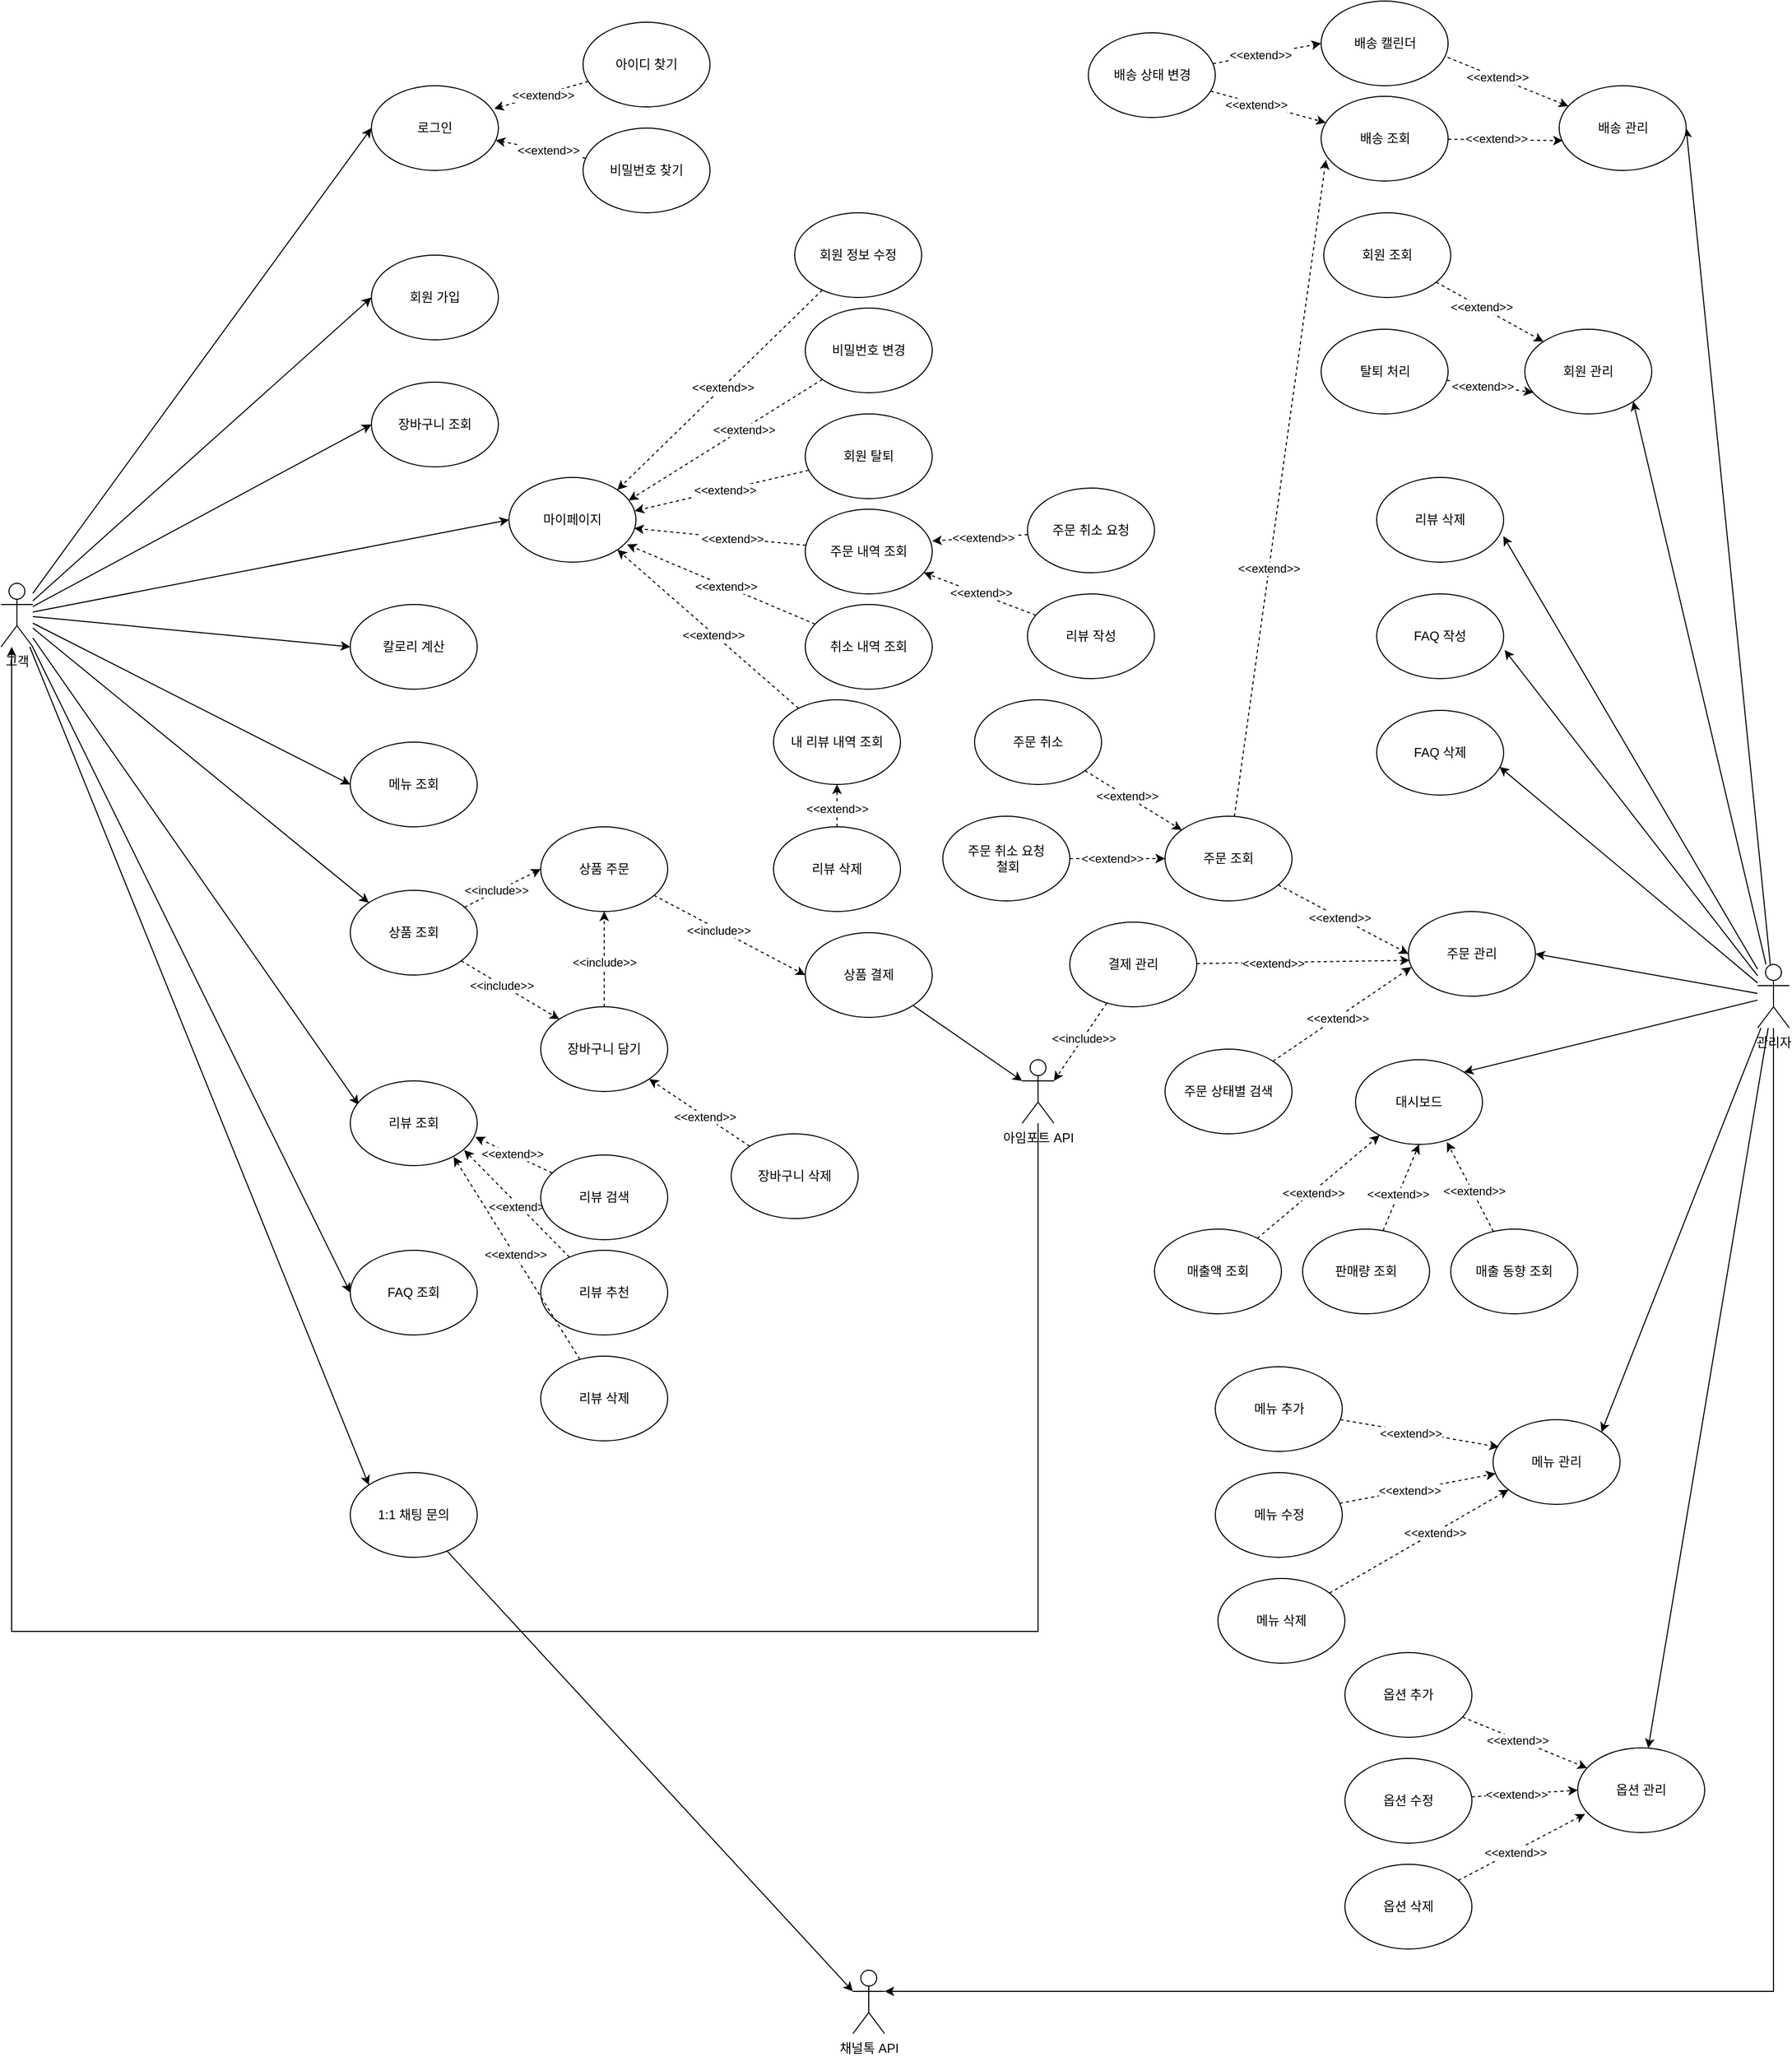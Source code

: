 <mxfile version="20.8.0" type="github">
  <diagram id="pctIRt1ztk3DC4NaEpHJ" name="페이지-1">
    <mxGraphModel dx="2484" dy="1042" grid="1" gridSize="10" guides="1" tooltips="1" connect="1" arrows="1" fold="1" page="1" pageScale="1" pageWidth="2000" pageHeight="2000" math="0" shadow="0">
      <root>
        <mxCell id="0" />
        <mxCell id="1" parent="0" />
        <mxCell id="M3Ykb2Qt1Vfk3Y_8oq1A-1" style="edgeStyle=none;rounded=0;orthogonalLoop=1;jettySize=auto;html=1;entryX=0;entryY=0.5;entryDx=0;entryDy=0;" parent="1" source="M3Ykb2Qt1Vfk3Y_8oq1A-11" target="M3Ykb2Qt1Vfk3Y_8oq1A-13" edge="1">
          <mxGeometry relative="1" as="geometry" />
        </mxCell>
        <mxCell id="M3Ykb2Qt1Vfk3Y_8oq1A-2" style="edgeStyle=none;rounded=0;orthogonalLoop=1;jettySize=auto;html=1;entryX=0;entryY=0.5;entryDx=0;entryDy=0;" parent="1" source="M3Ykb2Qt1Vfk3Y_8oq1A-11" target="M3Ykb2Qt1Vfk3Y_8oq1A-29" edge="1">
          <mxGeometry relative="1" as="geometry" />
        </mxCell>
        <mxCell id="M3Ykb2Qt1Vfk3Y_8oq1A-3" style="edgeStyle=none;rounded=0;orthogonalLoop=1;jettySize=auto;html=1;entryX=0;entryY=0.5;entryDx=0;entryDy=0;" parent="1" source="M3Ykb2Qt1Vfk3Y_8oq1A-11" target="M3Ykb2Qt1Vfk3Y_8oq1A-28" edge="1">
          <mxGeometry relative="1" as="geometry" />
        </mxCell>
        <mxCell id="M3Ykb2Qt1Vfk3Y_8oq1A-4" style="edgeStyle=none;rounded=0;orthogonalLoop=1;jettySize=auto;html=1;entryX=0;entryY=0.5;entryDx=0;entryDy=0;" parent="1" source="M3Ykb2Qt1Vfk3Y_8oq1A-11" target="M3Ykb2Qt1Vfk3Y_8oq1A-12" edge="1">
          <mxGeometry relative="1" as="geometry" />
        </mxCell>
        <mxCell id="M3Ykb2Qt1Vfk3Y_8oq1A-5" style="edgeStyle=none;rounded=0;orthogonalLoop=1;jettySize=auto;html=1;entryX=0;entryY=0;entryDx=0;entryDy=0;" parent="1" source="M3Ykb2Qt1Vfk3Y_8oq1A-11" target="M3Ykb2Qt1Vfk3Y_8oq1A-27" edge="1">
          <mxGeometry relative="1" as="geometry" />
        </mxCell>
        <mxCell id="M3Ykb2Qt1Vfk3Y_8oq1A-6" style="edgeStyle=none;rounded=0;orthogonalLoop=1;jettySize=auto;html=1;entryX=0;entryY=0.5;entryDx=0;entryDy=0;" parent="1" source="M3Ykb2Qt1Vfk3Y_8oq1A-11" target="M3Ykb2Qt1Vfk3Y_8oq1A-65" edge="1">
          <mxGeometry relative="1" as="geometry" />
        </mxCell>
        <mxCell id="M3Ykb2Qt1Vfk3Y_8oq1A-7" style="edgeStyle=none;rounded=0;orthogonalLoop=1;jettySize=auto;html=1;entryX=0.066;entryY=0.283;entryDx=0;entryDy=0;entryPerimeter=0;" parent="1" source="M3Ykb2Qt1Vfk3Y_8oq1A-11" target="M3Ykb2Qt1Vfk3Y_8oq1A-46" edge="1">
          <mxGeometry relative="1" as="geometry" />
        </mxCell>
        <mxCell id="M3Ykb2Qt1Vfk3Y_8oq1A-8" style="edgeStyle=none;rounded=0;orthogonalLoop=1;jettySize=auto;html=1;entryX=0;entryY=0.5;entryDx=0;entryDy=0;" parent="1" source="M3Ykb2Qt1Vfk3Y_8oq1A-11" target="M3Ykb2Qt1Vfk3Y_8oq1A-69" edge="1">
          <mxGeometry relative="1" as="geometry" />
        </mxCell>
        <mxCell id="M3Ykb2Qt1Vfk3Y_8oq1A-9" style="edgeStyle=none;rounded=0;orthogonalLoop=1;jettySize=auto;html=1;entryX=0;entryY=0;entryDx=0;entryDy=0;" parent="1" source="M3Ykb2Qt1Vfk3Y_8oq1A-11" target="M3Ykb2Qt1Vfk3Y_8oq1A-71" edge="1">
          <mxGeometry relative="1" as="geometry" />
        </mxCell>
        <mxCell id="M3Ykb2Qt1Vfk3Y_8oq1A-10" style="edgeStyle=none;rounded=0;orthogonalLoop=1;jettySize=auto;html=1;entryX=0;entryY=0.5;entryDx=0;entryDy=0;" parent="1" source="M3Ykb2Qt1Vfk3Y_8oq1A-11" target="M3Ykb2Qt1Vfk3Y_8oq1A-160" edge="1">
          <mxGeometry relative="1" as="geometry" />
        </mxCell>
        <mxCell id="M3Ykb2Qt1Vfk3Y_8oq1A-11" value="고객" style="shape=umlActor;verticalLabelPosition=bottom;verticalAlign=top;html=1;outlineConnect=0;" parent="1" vertex="1">
          <mxGeometry x="190" y="570" width="30" height="60" as="geometry" />
        </mxCell>
        <mxCell id="M3Ykb2Qt1Vfk3Y_8oq1A-12" value="로그인" style="ellipse;whiteSpace=wrap;html=1;" parent="1" vertex="1">
          <mxGeometry x="540" y="100" width="120" height="80" as="geometry" />
        </mxCell>
        <mxCell id="M3Ykb2Qt1Vfk3Y_8oq1A-13" value="마이페이지" style="ellipse;whiteSpace=wrap;html=1;" parent="1" vertex="1">
          <mxGeometry x="670" y="470" width="120" height="80" as="geometry" />
        </mxCell>
        <mxCell id="M3Ykb2Qt1Vfk3Y_8oq1A-14" style="edgeStyle=none;rounded=0;orthogonalLoop=1;jettySize=auto;html=1;entryX=1;entryY=0;entryDx=0;entryDy=0;dashed=1;" parent="1" source="M3Ykb2Qt1Vfk3Y_8oq1A-16" target="M3Ykb2Qt1Vfk3Y_8oq1A-13" edge="1">
          <mxGeometry relative="1" as="geometry" />
        </mxCell>
        <mxCell id="M3Ykb2Qt1Vfk3Y_8oq1A-15" value="&amp;lt;&amp;lt;extend&amp;gt;&amp;gt;" style="edgeLabel;html=1;align=center;verticalAlign=middle;resizable=0;points=[];" parent="M3Ykb2Qt1Vfk3Y_8oq1A-14" vertex="1" connectable="0">
          <mxGeometry x="-0.026" relative="1" as="geometry">
            <mxPoint as="offset" />
          </mxGeometry>
        </mxCell>
        <mxCell id="M3Ykb2Qt1Vfk3Y_8oq1A-16" value="회원 정보 수정" style="ellipse;whiteSpace=wrap;html=1;" parent="1" vertex="1">
          <mxGeometry x="940" y="220" width="120" height="80" as="geometry" />
        </mxCell>
        <mxCell id="M3Ykb2Qt1Vfk3Y_8oq1A-17" style="edgeStyle=none;rounded=0;orthogonalLoop=1;jettySize=auto;html=1;dashed=1;entryX=0.99;entryY=0.395;entryDx=0;entryDy=0;entryPerimeter=0;" parent="1" source="M3Ykb2Qt1Vfk3Y_8oq1A-19" target="M3Ykb2Qt1Vfk3Y_8oq1A-13" edge="1">
          <mxGeometry relative="1" as="geometry" />
        </mxCell>
        <mxCell id="M3Ykb2Qt1Vfk3Y_8oq1A-18" value="&amp;lt;&amp;lt;extend&amp;gt;&amp;gt;" style="edgeLabel;html=1;align=center;verticalAlign=middle;resizable=0;points=[];" parent="M3Ykb2Qt1Vfk3Y_8oq1A-17" vertex="1" connectable="0">
          <mxGeometry x="-0.027" relative="1" as="geometry">
            <mxPoint as="offset" />
          </mxGeometry>
        </mxCell>
        <mxCell id="M3Ykb2Qt1Vfk3Y_8oq1A-19" value="회원 탈퇴" style="ellipse;whiteSpace=wrap;html=1;" parent="1" vertex="1">
          <mxGeometry x="950" y="410" width="120" height="80" as="geometry" />
        </mxCell>
        <mxCell id="M3Ykb2Qt1Vfk3Y_8oq1A-20" style="edgeStyle=none;rounded=0;orthogonalLoop=1;jettySize=auto;html=1;dashed=1;" parent="1" source="M3Ykb2Qt1Vfk3Y_8oq1A-22" edge="1">
          <mxGeometry relative="1" as="geometry">
            <mxPoint x="950" y="940" as="targetPoint" />
          </mxGeometry>
        </mxCell>
        <mxCell id="M3Ykb2Qt1Vfk3Y_8oq1A-21" value="&amp;lt;&amp;lt;include&amp;gt;&amp;gt;" style="edgeLabel;html=1;align=center;verticalAlign=middle;resizable=0;points=[];" parent="M3Ykb2Qt1Vfk3Y_8oq1A-20" vertex="1" connectable="0">
          <mxGeometry x="-0.139" y="-1" relative="1" as="geometry">
            <mxPoint as="offset" />
          </mxGeometry>
        </mxCell>
        <mxCell id="M3Ykb2Qt1Vfk3Y_8oq1A-22" value="상품 주문" style="ellipse;whiteSpace=wrap;html=1;" parent="1" vertex="1">
          <mxGeometry x="700" y="800" width="120" height="80" as="geometry" />
        </mxCell>
        <mxCell id="M3Ykb2Qt1Vfk3Y_8oq1A-23" style="edgeStyle=none;rounded=0;orthogonalLoop=1;jettySize=auto;html=1;entryX=0;entryY=0.5;entryDx=0;entryDy=0;dashed=1;" parent="1" source="M3Ykb2Qt1Vfk3Y_8oq1A-27" target="M3Ykb2Qt1Vfk3Y_8oq1A-22" edge="1">
          <mxGeometry relative="1" as="geometry" />
        </mxCell>
        <mxCell id="M3Ykb2Qt1Vfk3Y_8oq1A-24" value="&amp;lt;&amp;lt;include&amp;gt;&amp;gt;" style="edgeLabel;html=1;align=center;verticalAlign=middle;resizable=0;points=[];" parent="M3Ykb2Qt1Vfk3Y_8oq1A-23" vertex="1" connectable="0">
          <mxGeometry x="-0.159" y="1" relative="1" as="geometry">
            <mxPoint as="offset" />
          </mxGeometry>
        </mxCell>
        <mxCell id="M3Ykb2Qt1Vfk3Y_8oq1A-25" style="edgeStyle=none;rounded=0;orthogonalLoop=1;jettySize=auto;html=1;entryX=0;entryY=0;entryDx=0;entryDy=0;dashed=1;" parent="1" source="M3Ykb2Qt1Vfk3Y_8oq1A-27" target="M3Ykb2Qt1Vfk3Y_8oq1A-61" edge="1">
          <mxGeometry relative="1" as="geometry" />
        </mxCell>
        <mxCell id="M3Ykb2Qt1Vfk3Y_8oq1A-26" value="&amp;lt;&amp;lt;include&amp;gt;&amp;gt;" style="edgeLabel;html=1;align=center;verticalAlign=middle;resizable=0;points=[];" parent="M3Ykb2Qt1Vfk3Y_8oq1A-25" vertex="1" connectable="0">
          <mxGeometry x="-0.173" relative="1" as="geometry">
            <mxPoint as="offset" />
          </mxGeometry>
        </mxCell>
        <mxCell id="M3Ykb2Qt1Vfk3Y_8oq1A-27" value="상품 조회" style="ellipse;whiteSpace=wrap;html=1;" parent="1" vertex="1">
          <mxGeometry x="520" y="860" width="120" height="80" as="geometry" />
        </mxCell>
        <mxCell id="M3Ykb2Qt1Vfk3Y_8oq1A-28" value="회원 가입" style="ellipse;whiteSpace=wrap;html=1;" parent="1" vertex="1">
          <mxGeometry x="540" y="260" width="120" height="80" as="geometry" />
        </mxCell>
        <mxCell id="M3Ykb2Qt1Vfk3Y_8oq1A-29" value="메뉴 조회" style="ellipse;whiteSpace=wrap;html=1;" parent="1" vertex="1">
          <mxGeometry x="520" y="720" width="120" height="80" as="geometry" />
        </mxCell>
        <mxCell id="M3Ykb2Qt1Vfk3Y_8oq1A-30" style="edgeStyle=none;rounded=0;orthogonalLoop=1;jettySize=auto;html=1;entryX=1;entryY=0;entryDx=0;entryDy=0;" parent="1" source="M3Ykb2Qt1Vfk3Y_8oq1A-40" target="M3Ykb2Qt1Vfk3Y_8oq1A-72" edge="1">
          <mxGeometry relative="1" as="geometry" />
        </mxCell>
        <mxCell id="M3Ykb2Qt1Vfk3Y_8oq1A-31" style="edgeStyle=none;rounded=0;orthogonalLoop=1;jettySize=auto;html=1;entryX=1;entryY=0.5;entryDx=0;entryDy=0;" parent="1" source="M3Ykb2Qt1Vfk3Y_8oq1A-40" target="M3Ykb2Qt1Vfk3Y_8oq1A-82" edge="1">
          <mxGeometry relative="1" as="geometry" />
        </mxCell>
        <mxCell id="M3Ykb2Qt1Vfk3Y_8oq1A-32" style="edgeStyle=none;rounded=0;orthogonalLoop=1;jettySize=auto;html=1;entryX=1;entryY=0.5;entryDx=0;entryDy=0;" parent="1" source="M3Ykb2Qt1Vfk3Y_8oq1A-40" target="M3Ykb2Qt1Vfk3Y_8oq1A-94" edge="1">
          <mxGeometry relative="1" as="geometry" />
        </mxCell>
        <mxCell id="M3Ykb2Qt1Vfk3Y_8oq1A-33" style="edgeStyle=orthogonalEdgeStyle;rounded=0;orthogonalLoop=1;jettySize=auto;html=1;entryX=1;entryY=0.333;entryDx=0;entryDy=0;entryPerimeter=0;" parent="1" source="M3Ykb2Qt1Vfk3Y_8oq1A-40" target="M3Ykb2Qt1Vfk3Y_8oq1A-106" edge="1">
          <mxGeometry relative="1" as="geometry">
            <Array as="points">
              <mxPoint x="1865" y="1900" />
            </Array>
          </mxGeometry>
        </mxCell>
        <mxCell id="M3Ykb2Qt1Vfk3Y_8oq1A-34" style="edgeStyle=none;rounded=0;orthogonalLoop=1;jettySize=auto;html=1;entryX=1;entryY=0;entryDx=0;entryDy=0;" parent="1" source="M3Ykb2Qt1Vfk3Y_8oq1A-40" target="M3Ykb2Qt1Vfk3Y_8oq1A-107" edge="1">
          <mxGeometry relative="1" as="geometry" />
        </mxCell>
        <mxCell id="M3Ykb2Qt1Vfk3Y_8oq1A-35" style="edgeStyle=none;rounded=0;orthogonalLoop=1;jettySize=auto;html=1;" parent="1" source="M3Ykb2Qt1Vfk3Y_8oq1A-40" target="M3Ykb2Qt1Vfk3Y_8oq1A-108" edge="1">
          <mxGeometry relative="1" as="geometry" />
        </mxCell>
        <mxCell id="M3Ykb2Qt1Vfk3Y_8oq1A-36" style="edgeStyle=none;rounded=0;orthogonalLoop=1;jettySize=auto;html=1;entryX=1;entryY=1;entryDx=0;entryDy=0;" parent="1" source="M3Ykb2Qt1Vfk3Y_8oq1A-40" target="M3Ykb2Qt1Vfk3Y_8oq1A-127" edge="1">
          <mxGeometry relative="1" as="geometry" />
        </mxCell>
        <mxCell id="M3Ykb2Qt1Vfk3Y_8oq1A-37" style="edgeStyle=none;rounded=0;orthogonalLoop=1;jettySize=auto;html=1;entryX=0.968;entryY=0.667;entryDx=0;entryDy=0;entryPerimeter=0;" parent="1" source="M3Ykb2Qt1Vfk3Y_8oq1A-40" target="M3Ykb2Qt1Vfk3Y_8oq1A-142" edge="1">
          <mxGeometry relative="1" as="geometry" />
        </mxCell>
        <mxCell id="M3Ykb2Qt1Vfk3Y_8oq1A-38" style="edgeStyle=none;rounded=0;orthogonalLoop=1;jettySize=auto;html=1;entryX=1.008;entryY=0.663;entryDx=0;entryDy=0;entryPerimeter=0;" parent="1" source="M3Ykb2Qt1Vfk3Y_8oq1A-40" target="M3Ykb2Qt1Vfk3Y_8oq1A-140" edge="1">
          <mxGeometry relative="1" as="geometry" />
        </mxCell>
        <mxCell id="M3Ykb2Qt1Vfk3Y_8oq1A-39" style="edgeStyle=none;rounded=0;orthogonalLoop=1;jettySize=auto;html=1;entryX=0.997;entryY=0.693;entryDx=0;entryDy=0;entryPerimeter=0;" parent="1" source="M3Ykb2Qt1Vfk3Y_8oq1A-40" target="M3Ykb2Qt1Vfk3Y_8oq1A-141" edge="1">
          <mxGeometry relative="1" as="geometry" />
        </mxCell>
        <mxCell id="M3Ykb2Qt1Vfk3Y_8oq1A-40" value="관리자" style="shape=umlActor;verticalLabelPosition=bottom;verticalAlign=top;html=1;outlineConnect=0;" parent="1" vertex="1">
          <mxGeometry x="1850" y="930" width="30" height="60" as="geometry" />
        </mxCell>
        <mxCell id="M3Ykb2Qt1Vfk3Y_8oq1A-41" style="edgeStyle=none;rounded=0;orthogonalLoop=1;jettySize=auto;html=1;entryX=0;entryY=0.333;entryDx=0;entryDy=0;entryPerimeter=0;" parent="1" source="M3Ykb2Qt1Vfk3Y_8oq1A-42" target="M3Ykb2Qt1Vfk3Y_8oq1A-44" edge="1">
          <mxGeometry relative="1" as="geometry" />
        </mxCell>
        <mxCell id="M3Ykb2Qt1Vfk3Y_8oq1A-42" value="상품 결제" style="ellipse;whiteSpace=wrap;html=1;" parent="1" vertex="1">
          <mxGeometry x="950" y="900" width="120" height="80" as="geometry" />
        </mxCell>
        <mxCell id="M3Ykb2Qt1Vfk3Y_8oq1A-43" style="rounded=0;orthogonalLoop=1;jettySize=auto;html=1;edgeStyle=orthogonalEdgeStyle;" parent="1" source="M3Ykb2Qt1Vfk3Y_8oq1A-44" target="M3Ykb2Qt1Vfk3Y_8oq1A-11" edge="1">
          <mxGeometry relative="1" as="geometry">
            <Array as="points">
              <mxPoint x="1170" y="1560" />
              <mxPoint x="200" y="1560" />
            </Array>
          </mxGeometry>
        </mxCell>
        <mxCell id="M3Ykb2Qt1Vfk3Y_8oq1A-44" value="아임포트 API" style="shape=umlActor;verticalLabelPosition=bottom;verticalAlign=top;html=1;outlineConnect=0;" parent="1" vertex="1">
          <mxGeometry x="1155" y="1020" width="30" height="60" as="geometry" />
        </mxCell>
        <mxCell id="M3Ykb2Qt1Vfk3Y_8oq1A-45" style="edgeStyle=none;rounded=0;orthogonalLoop=1;jettySize=auto;html=1;exitX=0;exitY=0.333;exitDx=0;exitDy=0;exitPerimeter=0;" parent="1" source="M3Ykb2Qt1Vfk3Y_8oq1A-44" target="M3Ykb2Qt1Vfk3Y_8oq1A-44" edge="1">
          <mxGeometry relative="1" as="geometry" />
        </mxCell>
        <mxCell id="M3Ykb2Qt1Vfk3Y_8oq1A-46" value="리뷰 조회" style="ellipse;whiteSpace=wrap;html=1;" parent="1" vertex="1">
          <mxGeometry x="520" y="1040" width="120" height="80" as="geometry" />
        </mxCell>
        <mxCell id="M3Ykb2Qt1Vfk3Y_8oq1A-47" style="edgeStyle=none;rounded=0;orthogonalLoop=1;jettySize=auto;html=1;entryX=0.987;entryY=0.6;entryDx=0;entryDy=0;entryPerimeter=0;dashed=1;" parent="1" source="M3Ykb2Qt1Vfk3Y_8oq1A-49" target="M3Ykb2Qt1Vfk3Y_8oq1A-13" edge="1">
          <mxGeometry relative="1" as="geometry" />
        </mxCell>
        <mxCell id="M3Ykb2Qt1Vfk3Y_8oq1A-48" value="&amp;lt;&amp;lt;extend&amp;gt;&amp;gt;" style="edgeLabel;html=1;align=center;verticalAlign=middle;resizable=0;points=[];" parent="M3Ykb2Qt1Vfk3Y_8oq1A-47" vertex="1" connectable="0">
          <mxGeometry x="-0.142" y="1" relative="1" as="geometry">
            <mxPoint as="offset" />
          </mxGeometry>
        </mxCell>
        <mxCell id="M3Ykb2Qt1Vfk3Y_8oq1A-49" value="주문 내역 조회" style="ellipse;whiteSpace=wrap;html=1;" parent="1" vertex="1">
          <mxGeometry x="950" y="500" width="120" height="80" as="geometry" />
        </mxCell>
        <mxCell id="M3Ykb2Qt1Vfk3Y_8oq1A-50" style="edgeStyle=none;rounded=0;orthogonalLoop=1;jettySize=auto;html=1;entryX=1;entryY=1;entryDx=0;entryDy=0;dashed=1;" parent="1" source="M3Ykb2Qt1Vfk3Y_8oq1A-52" target="M3Ykb2Qt1Vfk3Y_8oq1A-13" edge="1">
          <mxGeometry relative="1" as="geometry" />
        </mxCell>
        <mxCell id="M3Ykb2Qt1Vfk3Y_8oq1A-51" value="&amp;lt;&amp;lt;extend&amp;gt;&amp;gt;" style="edgeLabel;html=1;align=center;verticalAlign=middle;resizable=0;points=[];" parent="M3Ykb2Qt1Vfk3Y_8oq1A-50" vertex="1" connectable="0">
          <mxGeometry x="-0.068" y="1" relative="1" as="geometry">
            <mxPoint as="offset" />
          </mxGeometry>
        </mxCell>
        <mxCell id="M3Ykb2Qt1Vfk3Y_8oq1A-52" value="내 리뷰 내역 조회" style="ellipse;whiteSpace=wrap;html=1;" parent="1" vertex="1">
          <mxGeometry x="920" y="680" width="120" height="80" as="geometry" />
        </mxCell>
        <mxCell id="M3Ykb2Qt1Vfk3Y_8oq1A-53" style="edgeStyle=none;rounded=0;orthogonalLoop=1;jettySize=auto;html=1;dashed=1;" parent="1" source="M3Ykb2Qt1Vfk3Y_8oq1A-55" target="M3Ykb2Qt1Vfk3Y_8oq1A-49" edge="1">
          <mxGeometry relative="1" as="geometry" />
        </mxCell>
        <mxCell id="M3Ykb2Qt1Vfk3Y_8oq1A-54" value="&amp;lt;&amp;lt;extend&amp;gt;&amp;gt;" style="edgeLabel;html=1;align=center;verticalAlign=middle;resizable=0;points=[];" parent="M3Ykb2Qt1Vfk3Y_8oq1A-53" vertex="1" connectable="0">
          <mxGeometry x="0.154" y="1" relative="1" as="geometry">
            <mxPoint x="9" y="1" as="offset" />
          </mxGeometry>
        </mxCell>
        <mxCell id="M3Ykb2Qt1Vfk3Y_8oq1A-55" value="리뷰 작성" style="ellipse;whiteSpace=wrap;html=1;" parent="1" vertex="1">
          <mxGeometry x="1160" y="580" width="120" height="80" as="geometry" />
        </mxCell>
        <mxCell id="M3Ykb2Qt1Vfk3Y_8oq1A-56" style="edgeStyle=none;rounded=0;orthogonalLoop=1;jettySize=auto;html=1;entryX=0.943;entryY=0.27;entryDx=0;entryDy=0;entryPerimeter=0;dashed=1;" parent="1" source="M3Ykb2Qt1Vfk3Y_8oq1A-58" target="M3Ykb2Qt1Vfk3Y_8oq1A-13" edge="1">
          <mxGeometry relative="1" as="geometry" />
        </mxCell>
        <mxCell id="M3Ykb2Qt1Vfk3Y_8oq1A-57" value="&amp;lt;&amp;lt;extend&amp;gt;&amp;gt;" style="edgeLabel;html=1;align=center;verticalAlign=middle;resizable=0;points=[];" parent="M3Ykb2Qt1Vfk3Y_8oq1A-56" vertex="1" connectable="0">
          <mxGeometry x="-0.182" y="1" relative="1" as="geometry">
            <mxPoint as="offset" />
          </mxGeometry>
        </mxCell>
        <mxCell id="M3Ykb2Qt1Vfk3Y_8oq1A-58" value="비밀번호 변경" style="ellipse;whiteSpace=wrap;html=1;" parent="1" vertex="1">
          <mxGeometry x="950" y="310" width="120" height="80" as="geometry" />
        </mxCell>
        <mxCell id="M3Ykb2Qt1Vfk3Y_8oq1A-59" style="edgeStyle=none;rounded=0;orthogonalLoop=1;jettySize=auto;html=1;entryX=0.5;entryY=1;entryDx=0;entryDy=0;dashed=1;" parent="1" source="M3Ykb2Qt1Vfk3Y_8oq1A-61" target="M3Ykb2Qt1Vfk3Y_8oq1A-22" edge="1">
          <mxGeometry relative="1" as="geometry" />
        </mxCell>
        <mxCell id="M3Ykb2Qt1Vfk3Y_8oq1A-60" value="&amp;lt;&amp;lt;include&amp;gt;&amp;gt;" style="edgeLabel;html=1;align=center;verticalAlign=middle;resizable=0;points=[];" parent="M3Ykb2Qt1Vfk3Y_8oq1A-59" vertex="1" connectable="0">
          <mxGeometry x="-0.061" relative="1" as="geometry">
            <mxPoint as="offset" />
          </mxGeometry>
        </mxCell>
        <mxCell id="M3Ykb2Qt1Vfk3Y_8oq1A-61" value="장바구니 담기" style="ellipse;whiteSpace=wrap;html=1;" parent="1" vertex="1">
          <mxGeometry x="700" y="970" width="120" height="80" as="geometry" />
        </mxCell>
        <mxCell id="M3Ykb2Qt1Vfk3Y_8oq1A-62" style="edgeStyle=none;rounded=0;orthogonalLoop=1;jettySize=auto;html=1;entryX=1;entryY=1;entryDx=0;entryDy=0;dashed=1;" parent="1" source="M3Ykb2Qt1Vfk3Y_8oq1A-64" target="M3Ykb2Qt1Vfk3Y_8oq1A-61" edge="1">
          <mxGeometry relative="1" as="geometry" />
        </mxCell>
        <mxCell id="M3Ykb2Qt1Vfk3Y_8oq1A-63" value="&amp;lt;&amp;lt;extend&amp;gt;&amp;gt;" style="edgeLabel;html=1;align=center;verticalAlign=middle;resizable=0;points=[];" parent="M3Ykb2Qt1Vfk3Y_8oq1A-62" vertex="1" connectable="0">
          <mxGeometry x="-0.111" relative="1" as="geometry">
            <mxPoint as="offset" />
          </mxGeometry>
        </mxCell>
        <mxCell id="M3Ykb2Qt1Vfk3Y_8oq1A-64" value="장바구니 삭제" style="ellipse;whiteSpace=wrap;html=1;" parent="1" vertex="1">
          <mxGeometry x="880" y="1090" width="120" height="80" as="geometry" />
        </mxCell>
        <mxCell id="M3Ykb2Qt1Vfk3Y_8oq1A-65" value="장바구니 조회" style="ellipse;whiteSpace=wrap;html=1;" parent="1" vertex="1">
          <mxGeometry x="540" y="380" width="120" height="80" as="geometry" />
        </mxCell>
        <mxCell id="M3Ykb2Qt1Vfk3Y_8oq1A-66" style="edgeStyle=none;rounded=0;orthogonalLoop=1;jettySize=auto;html=1;entryX=0.897;entryY=0.817;entryDx=0;entryDy=0;dashed=1;entryPerimeter=0;" parent="1" source="M3Ykb2Qt1Vfk3Y_8oq1A-68" target="M3Ykb2Qt1Vfk3Y_8oq1A-46" edge="1">
          <mxGeometry relative="1" as="geometry" />
        </mxCell>
        <mxCell id="M3Ykb2Qt1Vfk3Y_8oq1A-67" value="&amp;lt;&amp;lt;extend&amp;gt;&amp;gt;" style="edgeLabel;html=1;align=center;verticalAlign=middle;resizable=0;points=[];" parent="M3Ykb2Qt1Vfk3Y_8oq1A-66" vertex="1" connectable="0">
          <mxGeometry x="-0.059" relative="1" as="geometry">
            <mxPoint as="offset" />
          </mxGeometry>
        </mxCell>
        <mxCell id="M3Ykb2Qt1Vfk3Y_8oq1A-68" value="리뷰 추천" style="ellipse;whiteSpace=wrap;html=1;" parent="1" vertex="1">
          <mxGeometry x="700" y="1200" width="120" height="80" as="geometry" />
        </mxCell>
        <mxCell id="M3Ykb2Qt1Vfk3Y_8oq1A-69" value="FAQ 조회" style="ellipse;whiteSpace=wrap;html=1;" parent="1" vertex="1">
          <mxGeometry x="520" y="1200" width="120" height="80" as="geometry" />
        </mxCell>
        <mxCell id="M3Ykb2Qt1Vfk3Y_8oq1A-70" style="edgeStyle=none;rounded=0;orthogonalLoop=1;jettySize=auto;html=1;entryX=0;entryY=0.333;entryDx=0;entryDy=0;entryPerimeter=0;" parent="1" source="M3Ykb2Qt1Vfk3Y_8oq1A-71" target="M3Ykb2Qt1Vfk3Y_8oq1A-106" edge="1">
          <mxGeometry relative="1" as="geometry" />
        </mxCell>
        <mxCell id="M3Ykb2Qt1Vfk3Y_8oq1A-71" value="1:1 채팅 문의" style="ellipse;whiteSpace=wrap;html=1;" parent="1" vertex="1">
          <mxGeometry x="520" y="1410" width="120" height="80" as="geometry" />
        </mxCell>
        <mxCell id="M3Ykb2Qt1Vfk3Y_8oq1A-72" value="대시보드" style="ellipse;whiteSpace=wrap;html=1;" parent="1" vertex="1">
          <mxGeometry x="1470" y="1020" width="120" height="80" as="geometry" />
        </mxCell>
        <mxCell id="M3Ykb2Qt1Vfk3Y_8oq1A-73" style="rounded=0;orthogonalLoop=1;jettySize=auto;html=1;dashed=1;" parent="1" source="M3Ykb2Qt1Vfk3Y_8oq1A-75" target="M3Ykb2Qt1Vfk3Y_8oq1A-72" edge="1">
          <mxGeometry relative="1" as="geometry" />
        </mxCell>
        <mxCell id="M3Ykb2Qt1Vfk3Y_8oq1A-74" value="&amp;lt;&amp;lt;extend&amp;gt;&amp;gt;" style="edgeLabel;html=1;align=center;verticalAlign=middle;resizable=0;points=[];" parent="M3Ykb2Qt1Vfk3Y_8oq1A-73" vertex="1" connectable="0">
          <mxGeometry x="-0.103" y="-1" relative="1" as="geometry">
            <mxPoint as="offset" />
          </mxGeometry>
        </mxCell>
        <mxCell id="M3Ykb2Qt1Vfk3Y_8oq1A-75" value="매출액 조회" style="ellipse;whiteSpace=wrap;html=1;" parent="1" vertex="1">
          <mxGeometry x="1280" y="1180" width="120" height="80" as="geometry" />
        </mxCell>
        <mxCell id="M3Ykb2Qt1Vfk3Y_8oq1A-76" style="rounded=0;orthogonalLoop=1;jettySize=auto;html=1;entryX=0.5;entryY=1;entryDx=0;entryDy=0;dashed=1;" parent="1" source="M3Ykb2Qt1Vfk3Y_8oq1A-78" target="M3Ykb2Qt1Vfk3Y_8oq1A-72" edge="1">
          <mxGeometry relative="1" as="geometry" />
        </mxCell>
        <mxCell id="M3Ykb2Qt1Vfk3Y_8oq1A-77" value="&amp;lt;&amp;lt;extend&amp;gt;&amp;gt;" style="edgeLabel;html=1;align=center;verticalAlign=middle;resizable=0;points=[];" parent="M3Ykb2Qt1Vfk3Y_8oq1A-76" vertex="1" connectable="0">
          <mxGeometry x="-0.15" y="1" relative="1" as="geometry">
            <mxPoint as="offset" />
          </mxGeometry>
        </mxCell>
        <mxCell id="M3Ykb2Qt1Vfk3Y_8oq1A-78" value="판매량 조회" style="ellipse;whiteSpace=wrap;html=1;" parent="1" vertex="1">
          <mxGeometry x="1420" y="1180" width="120" height="80" as="geometry" />
        </mxCell>
        <mxCell id="M3Ykb2Qt1Vfk3Y_8oq1A-79" style="rounded=0;orthogonalLoop=1;jettySize=auto;html=1;entryX=0.72;entryY=0.973;entryDx=0;entryDy=0;dashed=1;entryPerimeter=0;" parent="1" source="M3Ykb2Qt1Vfk3Y_8oq1A-81" target="M3Ykb2Qt1Vfk3Y_8oq1A-72" edge="1">
          <mxGeometry relative="1" as="geometry" />
        </mxCell>
        <mxCell id="M3Ykb2Qt1Vfk3Y_8oq1A-80" value="&amp;lt;&amp;lt;extend&amp;gt;&amp;gt;" style="edgeLabel;html=1;align=center;verticalAlign=middle;resizable=0;points=[];" parent="M3Ykb2Qt1Vfk3Y_8oq1A-79" vertex="1" connectable="0">
          <mxGeometry x="-0.105" y="-1" relative="1" as="geometry">
            <mxPoint as="offset" />
          </mxGeometry>
        </mxCell>
        <mxCell id="M3Ykb2Qt1Vfk3Y_8oq1A-81" value="매출 동향 조회" style="ellipse;whiteSpace=wrap;html=1;" parent="1" vertex="1">
          <mxGeometry x="1560" y="1180" width="120" height="80" as="geometry" />
        </mxCell>
        <mxCell id="M3Ykb2Qt1Vfk3Y_8oq1A-82" value="주문 관리" style="ellipse;whiteSpace=wrap;html=1;" parent="1" vertex="1">
          <mxGeometry x="1520" y="880" width="120" height="80" as="geometry" />
        </mxCell>
        <mxCell id="M3Ykb2Qt1Vfk3Y_8oq1A-83" style="edgeStyle=none;rounded=0;orthogonalLoop=1;jettySize=auto;html=1;entryX=0;entryY=0.5;entryDx=0;entryDy=0;dashed=1;" parent="1" source="M3Ykb2Qt1Vfk3Y_8oq1A-87" target="M3Ykb2Qt1Vfk3Y_8oq1A-82" edge="1">
          <mxGeometry relative="1" as="geometry" />
        </mxCell>
        <mxCell id="M3Ykb2Qt1Vfk3Y_8oq1A-84" value="&amp;lt;&amp;lt;extend&amp;gt;&amp;gt;" style="edgeLabel;html=1;align=center;verticalAlign=middle;resizable=0;points=[];" parent="M3Ykb2Qt1Vfk3Y_8oq1A-83" vertex="1" connectable="0">
          <mxGeometry x="-0.069" relative="1" as="geometry">
            <mxPoint as="offset" />
          </mxGeometry>
        </mxCell>
        <mxCell id="M3Ykb2Qt1Vfk3Y_8oq1A-85" style="edgeStyle=none;rounded=0;orthogonalLoop=1;jettySize=auto;html=1;entryX=0.038;entryY=0.75;entryDx=0;entryDy=0;entryPerimeter=0;dashed=1;" parent="1" source="M3Ykb2Qt1Vfk3Y_8oq1A-87" target="M3Ykb2Qt1Vfk3Y_8oq1A-97" edge="1">
          <mxGeometry relative="1" as="geometry" />
        </mxCell>
        <mxCell id="M3Ykb2Qt1Vfk3Y_8oq1A-86" value="&amp;lt;&amp;lt;extend&amp;gt;&amp;gt;" style="edgeLabel;html=1;align=center;verticalAlign=middle;resizable=0;points=[];" parent="M3Ykb2Qt1Vfk3Y_8oq1A-85" vertex="1" connectable="0">
          <mxGeometry x="-0.243" y="1" relative="1" as="geometry">
            <mxPoint as="offset" />
          </mxGeometry>
        </mxCell>
        <mxCell id="M3Ykb2Qt1Vfk3Y_8oq1A-87" value="주문 조회" style="ellipse;whiteSpace=wrap;html=1;" parent="1" vertex="1">
          <mxGeometry x="1290" y="790" width="120" height="80" as="geometry" />
        </mxCell>
        <mxCell id="M3Ykb2Qt1Vfk3Y_8oq1A-88" style="edgeStyle=none;rounded=0;orthogonalLoop=1;jettySize=auto;html=1;dashed=1;" parent="1" source="M3Ykb2Qt1Vfk3Y_8oq1A-90" target="M3Ykb2Qt1Vfk3Y_8oq1A-87" edge="1">
          <mxGeometry relative="1" as="geometry" />
        </mxCell>
        <mxCell id="M3Ykb2Qt1Vfk3Y_8oq1A-89" value="&amp;lt;&amp;lt;extend&amp;gt;&amp;gt;" style="edgeLabel;html=1;align=center;verticalAlign=middle;resizable=0;points=[];" parent="M3Ykb2Qt1Vfk3Y_8oq1A-88" vertex="1" connectable="0">
          <mxGeometry x="-0.143" relative="1" as="geometry">
            <mxPoint as="offset" />
          </mxGeometry>
        </mxCell>
        <mxCell id="M3Ykb2Qt1Vfk3Y_8oq1A-90" value="주문 취소" style="ellipse;whiteSpace=wrap;html=1;" parent="1" vertex="1">
          <mxGeometry x="1110" y="680" width="120" height="80" as="geometry" />
        </mxCell>
        <mxCell id="M3Ykb2Qt1Vfk3Y_8oq1A-91" style="edgeStyle=none;rounded=0;orthogonalLoop=1;jettySize=auto;html=1;dashed=1;entryX=0.024;entryY=0.656;entryDx=0;entryDy=0;entryPerimeter=0;" parent="1" source="M3Ykb2Qt1Vfk3Y_8oq1A-93" target="M3Ykb2Qt1Vfk3Y_8oq1A-82" edge="1">
          <mxGeometry relative="1" as="geometry" />
        </mxCell>
        <mxCell id="M3Ykb2Qt1Vfk3Y_8oq1A-92" value="&amp;lt;&amp;lt;extend&amp;gt;&amp;gt;" style="edgeLabel;html=1;align=center;verticalAlign=middle;resizable=0;points=[];" parent="M3Ykb2Qt1Vfk3Y_8oq1A-91" vertex="1" connectable="0">
          <mxGeometry x="-0.076" y="-1" relative="1" as="geometry">
            <mxPoint as="offset" />
          </mxGeometry>
        </mxCell>
        <mxCell id="M3Ykb2Qt1Vfk3Y_8oq1A-93" value="주문 상태별 검색" style="ellipse;whiteSpace=wrap;html=1;" parent="1" vertex="1">
          <mxGeometry x="1290" y="1010" width="120" height="80" as="geometry" />
        </mxCell>
        <mxCell id="M3Ykb2Qt1Vfk3Y_8oq1A-94" value="배송 관리" style="ellipse;whiteSpace=wrap;html=1;" parent="1" vertex="1">
          <mxGeometry x="1662.5" y="100" width="120" height="80" as="geometry" />
        </mxCell>
        <mxCell id="M3Ykb2Qt1Vfk3Y_8oq1A-95" style="edgeStyle=none;rounded=0;orthogonalLoop=1;jettySize=auto;html=1;entryX=0.028;entryY=0.648;entryDx=0;entryDy=0;entryPerimeter=0;dashed=1;" parent="1" source="M3Ykb2Qt1Vfk3Y_8oq1A-97" target="M3Ykb2Qt1Vfk3Y_8oq1A-94" edge="1">
          <mxGeometry relative="1" as="geometry" />
        </mxCell>
        <mxCell id="M3Ykb2Qt1Vfk3Y_8oq1A-96" value="&amp;lt;&amp;lt;extend&amp;gt;&amp;gt;" style="edgeLabel;html=1;align=center;verticalAlign=middle;resizable=0;points=[];" parent="M3Ykb2Qt1Vfk3Y_8oq1A-95" vertex="1" connectable="0">
          <mxGeometry x="-0.174" y="1" relative="1" as="geometry">
            <mxPoint as="offset" />
          </mxGeometry>
        </mxCell>
        <mxCell id="M3Ykb2Qt1Vfk3Y_8oq1A-97" value="배송 조회" style="ellipse;whiteSpace=wrap;html=1;" parent="1" vertex="1">
          <mxGeometry x="1437.5" y="110" width="120" height="80" as="geometry" />
        </mxCell>
        <mxCell id="M3Ykb2Qt1Vfk3Y_8oq1A-98" style="edgeStyle=none;rounded=0;orthogonalLoop=1;jettySize=auto;html=1;dashed=1;" parent="1" source="M3Ykb2Qt1Vfk3Y_8oq1A-102" target="M3Ykb2Qt1Vfk3Y_8oq1A-97" edge="1">
          <mxGeometry relative="1" as="geometry">
            <mxPoint x="1422.5" y="190.0" as="sourcePoint" />
          </mxGeometry>
        </mxCell>
        <mxCell id="M3Ykb2Qt1Vfk3Y_8oq1A-99" value="&amp;lt;&amp;lt;extend&amp;gt;&amp;gt;" style="edgeLabel;html=1;align=center;verticalAlign=middle;resizable=0;points=[];" parent="M3Ykb2Qt1Vfk3Y_8oq1A-98" vertex="1" connectable="0">
          <mxGeometry x="-0.204" y="-1" relative="1" as="geometry">
            <mxPoint as="offset" />
          </mxGeometry>
        </mxCell>
        <mxCell id="M3Ykb2Qt1Vfk3Y_8oq1A-100" style="edgeStyle=none;rounded=0;orthogonalLoop=1;jettySize=auto;html=1;entryX=0;entryY=0.5;entryDx=0;entryDy=0;dashed=1;" parent="1" source="M3Ykb2Qt1Vfk3Y_8oq1A-102" target="M3Ykb2Qt1Vfk3Y_8oq1A-105" edge="1">
          <mxGeometry relative="1" as="geometry" />
        </mxCell>
        <mxCell id="M3Ykb2Qt1Vfk3Y_8oq1A-101" value="&amp;lt;&amp;lt;extend&amp;gt;&amp;gt;" style="edgeLabel;html=1;align=center;verticalAlign=middle;resizable=0;points=[];" parent="M3Ykb2Qt1Vfk3Y_8oq1A-100" vertex="1" connectable="0">
          <mxGeometry x="-0.127" relative="1" as="geometry">
            <mxPoint as="offset" />
          </mxGeometry>
        </mxCell>
        <mxCell id="M3Ykb2Qt1Vfk3Y_8oq1A-102" value="배송 상태 변경" style="ellipse;whiteSpace=wrap;html=1;" parent="1" vertex="1">
          <mxGeometry x="1217.5" y="50" width="120" height="80" as="geometry" />
        </mxCell>
        <mxCell id="M3Ykb2Qt1Vfk3Y_8oq1A-103" style="edgeStyle=none;rounded=0;orthogonalLoop=1;jettySize=auto;html=1;dashed=1;exitX=0.996;exitY=0.665;exitDx=0;exitDy=0;exitPerimeter=0;" parent="1" source="M3Ykb2Qt1Vfk3Y_8oq1A-105" target="M3Ykb2Qt1Vfk3Y_8oq1A-94" edge="1">
          <mxGeometry relative="1" as="geometry">
            <mxPoint x="1547.5" y="60" as="sourcePoint" />
          </mxGeometry>
        </mxCell>
        <mxCell id="M3Ykb2Qt1Vfk3Y_8oq1A-104" value="&amp;lt;&amp;lt;extend&amp;gt;&amp;gt;" style="edgeLabel;html=1;align=center;verticalAlign=middle;resizable=0;points=[];" parent="M3Ykb2Qt1Vfk3Y_8oq1A-103" vertex="1" connectable="0">
          <mxGeometry x="-0.188" relative="1" as="geometry">
            <mxPoint as="offset" />
          </mxGeometry>
        </mxCell>
        <mxCell id="M3Ykb2Qt1Vfk3Y_8oq1A-105" value="배송 캘린더" style="ellipse;whiteSpace=wrap;html=1;" parent="1" vertex="1">
          <mxGeometry x="1437.5" y="20" width="120" height="80" as="geometry" />
        </mxCell>
        <mxCell id="M3Ykb2Qt1Vfk3Y_8oq1A-106" value="채널톡 API" style="shape=umlActor;verticalLabelPosition=bottom;verticalAlign=top;html=1;outlineConnect=0;" parent="1" vertex="1">
          <mxGeometry x="995" y="1880" width="30" height="60" as="geometry" />
        </mxCell>
        <mxCell id="M3Ykb2Qt1Vfk3Y_8oq1A-107" value="메뉴 관리" style="ellipse;whiteSpace=wrap;html=1;" parent="1" vertex="1">
          <mxGeometry x="1600" y="1360" width="120" height="80" as="geometry" />
        </mxCell>
        <mxCell id="M3Ykb2Qt1Vfk3Y_8oq1A-108" value="옵션 관리" style="ellipse;whiteSpace=wrap;html=1;" parent="1" vertex="1">
          <mxGeometry x="1680" y="1670" width="120" height="80" as="geometry" />
        </mxCell>
        <mxCell id="M3Ykb2Qt1Vfk3Y_8oq1A-109" style="rounded=0;orthogonalLoop=1;jettySize=auto;html=1;entryX=0.046;entryY=0.323;entryDx=0;entryDy=0;dashed=1;entryPerimeter=0;" parent="1" source="M3Ykb2Qt1Vfk3Y_8oq1A-111" target="M3Ykb2Qt1Vfk3Y_8oq1A-107" edge="1">
          <mxGeometry relative="1" as="geometry" />
        </mxCell>
        <mxCell id="M3Ykb2Qt1Vfk3Y_8oq1A-110" value="&amp;lt;&amp;lt;extend&amp;gt;&amp;gt;" style="edgeLabel;html=1;align=center;verticalAlign=middle;resizable=0;points=[];" parent="M3Ykb2Qt1Vfk3Y_8oq1A-109" vertex="1" connectable="0">
          <mxGeometry x="-0.118" y="-1" relative="1" as="geometry">
            <mxPoint as="offset" />
          </mxGeometry>
        </mxCell>
        <mxCell id="M3Ykb2Qt1Vfk3Y_8oq1A-111" value="메뉴 추가" style="ellipse;whiteSpace=wrap;html=1;" parent="1" vertex="1">
          <mxGeometry x="1337.5" y="1310" width="120" height="80" as="geometry" />
        </mxCell>
        <mxCell id="M3Ykb2Qt1Vfk3Y_8oq1A-112" style="rounded=0;orthogonalLoop=1;jettySize=auto;html=1;dashed=1;" parent="1" source="M3Ykb2Qt1Vfk3Y_8oq1A-114" target="M3Ykb2Qt1Vfk3Y_8oq1A-107" edge="1">
          <mxGeometry relative="1" as="geometry" />
        </mxCell>
        <mxCell id="M3Ykb2Qt1Vfk3Y_8oq1A-113" value="&amp;lt;&amp;lt;extend&amp;gt;&amp;gt;" style="edgeLabel;html=1;align=center;verticalAlign=middle;resizable=0;points=[];" parent="M3Ykb2Qt1Vfk3Y_8oq1A-112" vertex="1" connectable="0">
          <mxGeometry x="0.171" relative="1" as="geometry">
            <mxPoint as="offset" />
          </mxGeometry>
        </mxCell>
        <mxCell id="M3Ykb2Qt1Vfk3Y_8oq1A-114" value="메뉴 삭제" style="ellipse;whiteSpace=wrap;html=1;" parent="1" vertex="1">
          <mxGeometry x="1340" y="1510" width="120" height="80" as="geometry" />
        </mxCell>
        <mxCell id="M3Ykb2Qt1Vfk3Y_8oq1A-115" style="edgeStyle=none;rounded=0;orthogonalLoop=1;jettySize=auto;html=1;dashed=1;" parent="1" source="M3Ykb2Qt1Vfk3Y_8oq1A-117" target="M3Ykb2Qt1Vfk3Y_8oq1A-107" edge="1">
          <mxGeometry relative="1" as="geometry" />
        </mxCell>
        <mxCell id="M3Ykb2Qt1Vfk3Y_8oq1A-116" value="&amp;lt;&amp;lt;extend&amp;gt;&amp;gt;" style="edgeLabel;html=1;align=center;verticalAlign=middle;resizable=0;points=[];" parent="M3Ykb2Qt1Vfk3Y_8oq1A-115" vertex="1" connectable="0">
          <mxGeometry x="-0.103" relative="1" as="geometry">
            <mxPoint as="offset" />
          </mxGeometry>
        </mxCell>
        <mxCell id="M3Ykb2Qt1Vfk3Y_8oq1A-117" value="메뉴 수정" style="ellipse;whiteSpace=wrap;html=1;" parent="1" vertex="1">
          <mxGeometry x="1337.5" y="1410" width="120" height="80" as="geometry" />
        </mxCell>
        <mxCell id="M3Ykb2Qt1Vfk3Y_8oq1A-118" style="edgeStyle=none;rounded=0;orthogonalLoop=1;jettySize=auto;html=1;dashed=1;" parent="1" source="M3Ykb2Qt1Vfk3Y_8oq1A-120" target="M3Ykb2Qt1Vfk3Y_8oq1A-108" edge="1">
          <mxGeometry relative="1" as="geometry" />
        </mxCell>
        <mxCell id="M3Ykb2Qt1Vfk3Y_8oq1A-119" value="&amp;lt;&amp;lt;extend&amp;gt;&amp;gt;" style="edgeLabel;html=1;align=center;verticalAlign=middle;resizable=0;points=[];" parent="M3Ykb2Qt1Vfk3Y_8oq1A-118" vertex="1" connectable="0">
          <mxGeometry x="-0.111" y="-1" relative="1" as="geometry">
            <mxPoint as="offset" />
          </mxGeometry>
        </mxCell>
        <mxCell id="M3Ykb2Qt1Vfk3Y_8oq1A-120" value="옵션 추가" style="ellipse;whiteSpace=wrap;html=1;" parent="1" vertex="1">
          <mxGeometry x="1460" y="1580" width="120" height="80" as="geometry" />
        </mxCell>
        <mxCell id="M3Ykb2Qt1Vfk3Y_8oq1A-121" style="edgeStyle=none;rounded=0;orthogonalLoop=1;jettySize=auto;html=1;entryX=0;entryY=0.5;entryDx=0;entryDy=0;dashed=1;" parent="1" source="M3Ykb2Qt1Vfk3Y_8oq1A-123" target="M3Ykb2Qt1Vfk3Y_8oq1A-108" edge="1">
          <mxGeometry relative="1" as="geometry" />
        </mxCell>
        <mxCell id="M3Ykb2Qt1Vfk3Y_8oq1A-122" value="&amp;lt;&amp;lt;extend&amp;gt;&amp;gt;" style="edgeLabel;html=1;align=center;verticalAlign=middle;resizable=0;points=[];" parent="M3Ykb2Qt1Vfk3Y_8oq1A-121" vertex="1" connectable="0">
          <mxGeometry x="-0.151" relative="1" as="geometry">
            <mxPoint as="offset" />
          </mxGeometry>
        </mxCell>
        <mxCell id="M3Ykb2Qt1Vfk3Y_8oq1A-123" value="옵션 수정" style="ellipse;whiteSpace=wrap;html=1;" parent="1" vertex="1">
          <mxGeometry x="1460" y="1680" width="120" height="80" as="geometry" />
        </mxCell>
        <mxCell id="M3Ykb2Qt1Vfk3Y_8oq1A-124" style="edgeStyle=none;rounded=0;orthogonalLoop=1;jettySize=auto;html=1;entryX=0.058;entryY=0.781;entryDx=0;entryDy=0;entryPerimeter=0;dashed=1;" parent="1" source="M3Ykb2Qt1Vfk3Y_8oq1A-126" target="M3Ykb2Qt1Vfk3Y_8oq1A-108" edge="1">
          <mxGeometry relative="1" as="geometry" />
        </mxCell>
        <mxCell id="M3Ykb2Qt1Vfk3Y_8oq1A-125" value="&amp;lt;&amp;lt;extend&amp;gt;&amp;gt;" style="edgeLabel;html=1;align=center;verticalAlign=middle;resizable=0;points=[];" parent="M3Ykb2Qt1Vfk3Y_8oq1A-124" vertex="1" connectable="0">
          <mxGeometry x="-0.115" y="-1" relative="1" as="geometry">
            <mxPoint as="offset" />
          </mxGeometry>
        </mxCell>
        <mxCell id="M3Ykb2Qt1Vfk3Y_8oq1A-126" value="옵션 삭제" style="ellipse;whiteSpace=wrap;html=1;" parent="1" vertex="1">
          <mxGeometry x="1460" y="1780" width="120" height="80" as="geometry" />
        </mxCell>
        <mxCell id="M3Ykb2Qt1Vfk3Y_8oq1A-127" value="회원 관리" style="ellipse;whiteSpace=wrap;html=1;" parent="1" vertex="1">
          <mxGeometry x="1630" y="330" width="120" height="80" as="geometry" />
        </mxCell>
        <mxCell id="M3Ykb2Qt1Vfk3Y_8oq1A-128" style="edgeStyle=none;rounded=0;orthogonalLoop=1;jettySize=auto;html=1;entryX=0.067;entryY=0.746;entryDx=0;entryDy=0;entryPerimeter=0;dashed=1;" parent="1" source="M3Ykb2Qt1Vfk3Y_8oq1A-130" target="M3Ykb2Qt1Vfk3Y_8oq1A-127" edge="1">
          <mxGeometry relative="1" as="geometry" />
        </mxCell>
        <mxCell id="M3Ykb2Qt1Vfk3Y_8oq1A-129" value="&amp;lt;&amp;lt;extend&amp;gt;&amp;gt;" style="edgeLabel;html=1;align=center;verticalAlign=middle;resizable=0;points=[];" parent="M3Ykb2Qt1Vfk3Y_8oq1A-128" vertex="1" connectable="0">
          <mxGeometry x="-0.186" y="-1" relative="1" as="geometry">
            <mxPoint as="offset" />
          </mxGeometry>
        </mxCell>
        <mxCell id="M3Ykb2Qt1Vfk3Y_8oq1A-130" value="탈퇴 처리" style="ellipse;whiteSpace=wrap;html=1;" parent="1" vertex="1">
          <mxGeometry x="1437.5" y="330" width="120" height="80" as="geometry" />
        </mxCell>
        <mxCell id="M3Ykb2Qt1Vfk3Y_8oq1A-131" style="edgeStyle=none;rounded=0;orthogonalLoop=1;jettySize=auto;html=1;entryX=0;entryY=0;entryDx=0;entryDy=0;dashed=1;" parent="1" source="M3Ykb2Qt1Vfk3Y_8oq1A-133" target="M3Ykb2Qt1Vfk3Y_8oq1A-127" edge="1">
          <mxGeometry relative="1" as="geometry" />
        </mxCell>
        <mxCell id="M3Ykb2Qt1Vfk3Y_8oq1A-132" value="&amp;lt;&amp;lt;extend&amp;gt;&amp;gt;" style="edgeLabel;html=1;align=center;verticalAlign=middle;resizable=0;points=[];" parent="M3Ykb2Qt1Vfk3Y_8oq1A-131" vertex="1" connectable="0">
          <mxGeometry x="-0.163" relative="1" as="geometry">
            <mxPoint as="offset" />
          </mxGeometry>
        </mxCell>
        <mxCell id="M3Ykb2Qt1Vfk3Y_8oq1A-133" value="회원 조회" style="ellipse;whiteSpace=wrap;html=1;" parent="1" vertex="1">
          <mxGeometry x="1440" y="220" width="120" height="80" as="geometry" />
        </mxCell>
        <mxCell id="M3Ykb2Qt1Vfk3Y_8oq1A-134" style="edgeStyle=none;rounded=0;orthogonalLoop=1;jettySize=auto;html=1;entryX=1;entryY=0.375;entryDx=0;entryDy=0;entryPerimeter=0;dashed=1;" parent="1" source="M3Ykb2Qt1Vfk3Y_8oq1A-136" target="M3Ykb2Qt1Vfk3Y_8oq1A-49" edge="1">
          <mxGeometry relative="1" as="geometry" />
        </mxCell>
        <mxCell id="M3Ykb2Qt1Vfk3Y_8oq1A-135" value="&amp;lt;&amp;lt;extend&amp;gt;&amp;gt;" style="edgeLabel;html=1;align=center;verticalAlign=middle;resizable=0;points=[];" parent="M3Ykb2Qt1Vfk3Y_8oq1A-134" vertex="1" connectable="0">
          <mxGeometry x="-0.051" relative="1" as="geometry">
            <mxPoint as="offset" />
          </mxGeometry>
        </mxCell>
        <mxCell id="M3Ykb2Qt1Vfk3Y_8oq1A-136" value="주문 취소 요청" style="ellipse;whiteSpace=wrap;html=1;" parent="1" vertex="1">
          <mxGeometry x="1160" y="480" width="120" height="80" as="geometry" />
        </mxCell>
        <mxCell id="M3Ykb2Qt1Vfk3Y_8oq1A-137" style="edgeStyle=none;rounded=0;orthogonalLoop=1;jettySize=auto;html=1;entryX=0.5;entryY=1;entryDx=0;entryDy=0;dashed=1;" parent="1" source="M3Ykb2Qt1Vfk3Y_8oq1A-139" target="M3Ykb2Qt1Vfk3Y_8oq1A-52" edge="1">
          <mxGeometry relative="1" as="geometry" />
        </mxCell>
        <mxCell id="M3Ykb2Qt1Vfk3Y_8oq1A-138" value="&amp;lt;&amp;lt;extend&amp;gt;&amp;gt;" style="edgeLabel;html=1;align=center;verticalAlign=middle;resizable=0;points=[];" parent="M3Ykb2Qt1Vfk3Y_8oq1A-137" vertex="1" connectable="0">
          <mxGeometry x="-0.142" y="1" relative="1" as="geometry">
            <mxPoint x="1" as="offset" />
          </mxGeometry>
        </mxCell>
        <mxCell id="M3Ykb2Qt1Vfk3Y_8oq1A-139" value="리뷰 삭제" style="ellipse;whiteSpace=wrap;html=1;" parent="1" vertex="1">
          <mxGeometry x="920" y="800" width="120" height="80" as="geometry" />
        </mxCell>
        <mxCell id="M3Ykb2Qt1Vfk3Y_8oq1A-140" value="FAQ 작성" style="ellipse;whiteSpace=wrap;html=1;" parent="1" vertex="1">
          <mxGeometry x="1490" y="580" width="120" height="80" as="geometry" />
        </mxCell>
        <mxCell id="M3Ykb2Qt1Vfk3Y_8oq1A-141" value="리뷰 삭제" style="ellipse;whiteSpace=wrap;html=1;" parent="1" vertex="1">
          <mxGeometry x="1490" y="470" width="120" height="80" as="geometry" />
        </mxCell>
        <mxCell id="M3Ykb2Qt1Vfk3Y_8oq1A-142" value="FAQ 삭제" style="ellipse;whiteSpace=wrap;html=1;" parent="1" vertex="1">
          <mxGeometry x="1490" y="690" width="120" height="80" as="geometry" />
        </mxCell>
        <mxCell id="M3Ykb2Qt1Vfk3Y_8oq1A-143" style="edgeStyle=none;rounded=0;orthogonalLoop=1;jettySize=auto;html=1;entryX=1;entryY=0.333;entryDx=0;entryDy=0;entryPerimeter=0;dashed=1;" parent="1" source="M3Ykb2Qt1Vfk3Y_8oq1A-147" target="M3Ykb2Qt1Vfk3Y_8oq1A-44" edge="1">
          <mxGeometry relative="1" as="geometry" />
        </mxCell>
        <mxCell id="M3Ykb2Qt1Vfk3Y_8oq1A-144" value="&amp;lt;&amp;lt;include&amp;gt;&amp;gt;" style="edgeLabel;html=1;align=center;verticalAlign=middle;resizable=0;points=[];" parent="M3Ykb2Qt1Vfk3Y_8oq1A-143" vertex="1" connectable="0">
          <mxGeometry x="-0.096" relative="1" as="geometry">
            <mxPoint as="offset" />
          </mxGeometry>
        </mxCell>
        <mxCell id="M3Ykb2Qt1Vfk3Y_8oq1A-145" style="edgeStyle=none;rounded=0;orthogonalLoop=1;jettySize=auto;html=1;dashed=1;entryX=0.01;entryY=0.576;entryDx=0;entryDy=0;entryPerimeter=0;" parent="1" source="M3Ykb2Qt1Vfk3Y_8oq1A-147" target="M3Ykb2Qt1Vfk3Y_8oq1A-82" edge="1">
          <mxGeometry relative="1" as="geometry" />
        </mxCell>
        <mxCell id="M3Ykb2Qt1Vfk3Y_8oq1A-146" value="&amp;lt;&amp;lt;extend&amp;gt;&amp;gt;" style="edgeLabel;html=1;align=center;verticalAlign=middle;resizable=0;points=[];" parent="M3Ykb2Qt1Vfk3Y_8oq1A-145" vertex="1" connectable="0">
          <mxGeometry x="-0.29" y="-1" relative="1" as="geometry">
            <mxPoint as="offset" />
          </mxGeometry>
        </mxCell>
        <mxCell id="M3Ykb2Qt1Vfk3Y_8oq1A-147" value="결제 관리" style="ellipse;whiteSpace=wrap;html=1;" parent="1" vertex="1">
          <mxGeometry x="1200" y="890" width="120" height="80" as="geometry" />
        </mxCell>
        <mxCell id="M3Ykb2Qt1Vfk3Y_8oq1A-148" style="edgeStyle=none;rounded=0;orthogonalLoop=1;jettySize=auto;html=1;entryX=0.985;entryY=0.662;entryDx=0;entryDy=0;entryPerimeter=0;dashed=1;" parent="1" source="M3Ykb2Qt1Vfk3Y_8oq1A-150" target="M3Ykb2Qt1Vfk3Y_8oq1A-46" edge="1">
          <mxGeometry relative="1" as="geometry" />
        </mxCell>
        <mxCell id="M3Ykb2Qt1Vfk3Y_8oq1A-149" value="&amp;lt;&amp;lt;extend&amp;gt;&amp;gt;" style="edgeLabel;html=1;align=center;verticalAlign=middle;resizable=0;points=[];" parent="M3Ykb2Qt1Vfk3Y_8oq1A-148" vertex="1" connectable="0">
          <mxGeometry x="0.06" relative="1" as="geometry">
            <mxPoint as="offset" />
          </mxGeometry>
        </mxCell>
        <mxCell id="M3Ykb2Qt1Vfk3Y_8oq1A-150" value="리뷰 검색" style="ellipse;whiteSpace=wrap;html=1;" parent="1" vertex="1">
          <mxGeometry x="700" y="1110" width="120" height="80" as="geometry" />
        </mxCell>
        <mxCell id="M3Ykb2Qt1Vfk3Y_8oq1A-151" style="edgeStyle=none;rounded=0;orthogonalLoop=1;jettySize=auto;html=1;entryX=0.814;entryY=0.896;entryDx=0;entryDy=0;entryPerimeter=0;dashed=1;" parent="1" source="M3Ykb2Qt1Vfk3Y_8oq1A-153" target="M3Ykb2Qt1Vfk3Y_8oq1A-46" edge="1">
          <mxGeometry relative="1" as="geometry" />
        </mxCell>
        <mxCell id="M3Ykb2Qt1Vfk3Y_8oq1A-152" value="&amp;lt;&amp;lt;extend&amp;gt;&amp;gt;" style="edgeLabel;html=1;align=center;verticalAlign=middle;resizable=0;points=[];" parent="M3Ykb2Qt1Vfk3Y_8oq1A-151" vertex="1" connectable="0">
          <mxGeometry x="0.033" relative="1" as="geometry">
            <mxPoint as="offset" />
          </mxGeometry>
        </mxCell>
        <mxCell id="M3Ykb2Qt1Vfk3Y_8oq1A-153" value="리뷰 삭제" style="ellipse;whiteSpace=wrap;html=1;" parent="1" vertex="1">
          <mxGeometry x="700" y="1300" width="120" height="80" as="geometry" />
        </mxCell>
        <mxCell id="M3Ykb2Qt1Vfk3Y_8oq1A-154" style="edgeStyle=none;rounded=0;orthogonalLoop=1;jettySize=auto;html=1;entryX=0.967;entryY=0.271;entryDx=0;entryDy=0;entryPerimeter=0;dashed=1;" parent="1" source="M3Ykb2Qt1Vfk3Y_8oq1A-156" target="M3Ykb2Qt1Vfk3Y_8oq1A-12" edge="1">
          <mxGeometry relative="1" as="geometry" />
        </mxCell>
        <mxCell id="M3Ykb2Qt1Vfk3Y_8oq1A-155" value="&amp;lt;&amp;lt;extend&amp;gt;&amp;gt;" style="edgeLabel;html=1;align=center;verticalAlign=middle;resizable=0;points=[];" parent="M3Ykb2Qt1Vfk3Y_8oq1A-154" vertex="1" connectable="0">
          <mxGeometry x="0.203" y="-1" relative="1" as="geometry">
            <mxPoint x="10" y="-2" as="offset" />
          </mxGeometry>
        </mxCell>
        <mxCell id="M3Ykb2Qt1Vfk3Y_8oq1A-156" value="아이디 찾기" style="ellipse;whiteSpace=wrap;html=1;" parent="1" vertex="1">
          <mxGeometry x="740" y="40" width="120" height="80" as="geometry" />
        </mxCell>
        <mxCell id="M3Ykb2Qt1Vfk3Y_8oq1A-157" style="edgeStyle=none;rounded=0;orthogonalLoop=1;jettySize=auto;html=1;dashed=1;" parent="1" source="M3Ykb2Qt1Vfk3Y_8oq1A-159" target="M3Ykb2Qt1Vfk3Y_8oq1A-12" edge="1">
          <mxGeometry relative="1" as="geometry" />
        </mxCell>
        <mxCell id="M3Ykb2Qt1Vfk3Y_8oq1A-158" value="&amp;lt;&amp;lt;extend&amp;gt;&amp;gt;" style="edgeLabel;html=1;align=center;verticalAlign=middle;resizable=0;points=[];" parent="M3Ykb2Qt1Vfk3Y_8oq1A-157" vertex="1" connectable="0">
          <mxGeometry x="-0.146" y="-1" relative="1" as="geometry">
            <mxPoint as="offset" />
          </mxGeometry>
        </mxCell>
        <mxCell id="M3Ykb2Qt1Vfk3Y_8oq1A-159" value="비밀번호 찾기" style="ellipse;whiteSpace=wrap;html=1;" parent="1" vertex="1">
          <mxGeometry x="740" y="140" width="120" height="80" as="geometry" />
        </mxCell>
        <mxCell id="M3Ykb2Qt1Vfk3Y_8oq1A-160" value="칼로리 계산" style="ellipse;whiteSpace=wrap;html=1;" parent="1" vertex="1">
          <mxGeometry x="520" y="590" width="120" height="80" as="geometry" />
        </mxCell>
        <mxCell id="M3Ykb2Qt1Vfk3Y_8oq1A-161" style="edgeStyle=none;rounded=0;orthogonalLoop=1;jettySize=auto;html=1;entryX=0;entryY=0.5;entryDx=0;entryDy=0;dashed=1;" parent="1" source="M3Ykb2Qt1Vfk3Y_8oq1A-163" target="M3Ykb2Qt1Vfk3Y_8oq1A-87" edge="1">
          <mxGeometry relative="1" as="geometry" />
        </mxCell>
        <mxCell id="M3Ykb2Qt1Vfk3Y_8oq1A-162" value="&amp;lt;&amp;lt;extend&amp;gt;&amp;gt;" style="edgeLabel;html=1;align=center;verticalAlign=middle;resizable=0;points=[];" parent="M3Ykb2Qt1Vfk3Y_8oq1A-161" vertex="1" connectable="0">
          <mxGeometry x="-0.331" relative="1" as="geometry">
            <mxPoint x="10" as="offset" />
          </mxGeometry>
        </mxCell>
        <mxCell id="M3Ykb2Qt1Vfk3Y_8oq1A-163" value="주문 취소 요청&lt;br&gt;&amp;nbsp;철회" style="ellipse;whiteSpace=wrap;html=1;" parent="1" vertex="1">
          <mxGeometry x="1080" y="790" width="120" height="80" as="geometry" />
        </mxCell>
        <mxCell id="wFWdWv4c1vkEb_ZHj2cI-4" style="rounded=0;orthogonalLoop=1;jettySize=auto;html=1;entryX=0.93;entryY=0.792;entryDx=0;entryDy=0;entryPerimeter=0;dashed=1;" edge="1" parent="1" source="wFWdWv4c1vkEb_ZHj2cI-1" target="M3Ykb2Qt1Vfk3Y_8oq1A-13">
          <mxGeometry relative="1" as="geometry" />
        </mxCell>
        <mxCell id="wFWdWv4c1vkEb_ZHj2cI-5" value="&amp;lt;&amp;lt;extend&amp;gt;&amp;gt;" style="edgeLabel;html=1;align=center;verticalAlign=middle;resizable=0;points=[];" vertex="1" connectable="0" parent="wFWdWv4c1vkEb_ZHj2cI-4">
          <mxGeometry x="-0.054" relative="1" as="geometry">
            <mxPoint as="offset" />
          </mxGeometry>
        </mxCell>
        <mxCell id="wFWdWv4c1vkEb_ZHj2cI-1" value="취소 내역 조회" style="ellipse;whiteSpace=wrap;html=1;" vertex="1" parent="1">
          <mxGeometry x="950" y="590" width="120" height="80" as="geometry" />
        </mxCell>
      </root>
    </mxGraphModel>
  </diagram>
</mxfile>
